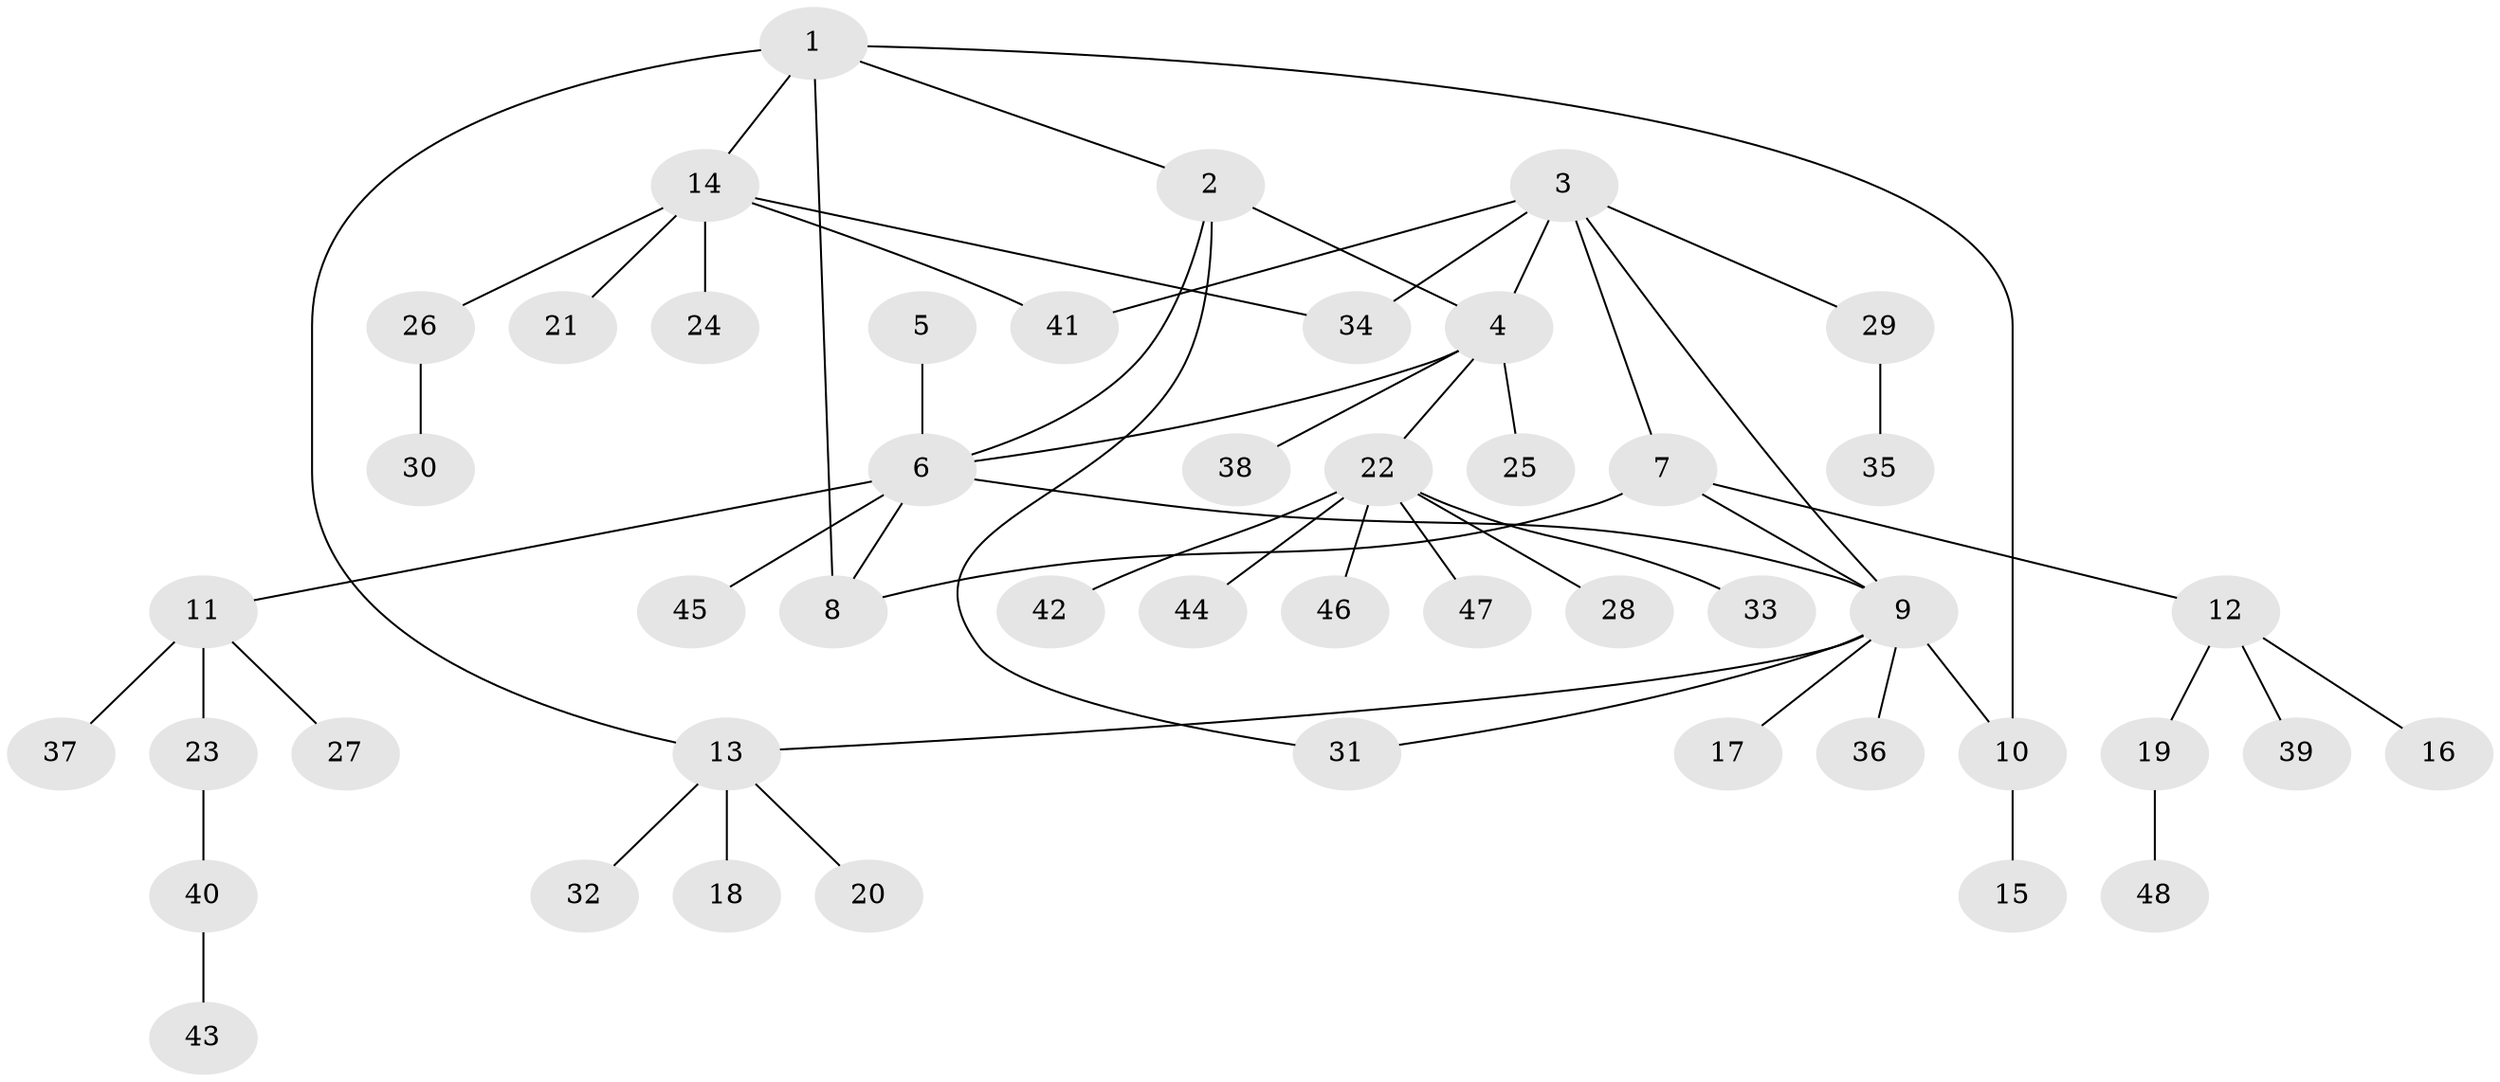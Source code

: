 // Generated by graph-tools (version 1.1) at 2025/02/03/09/25 03:02:51]
// undirected, 48 vertices, 57 edges
graph export_dot {
graph [start="1"]
  node [color=gray90,style=filled];
  1;
  2;
  3;
  4;
  5;
  6;
  7;
  8;
  9;
  10;
  11;
  12;
  13;
  14;
  15;
  16;
  17;
  18;
  19;
  20;
  21;
  22;
  23;
  24;
  25;
  26;
  27;
  28;
  29;
  30;
  31;
  32;
  33;
  34;
  35;
  36;
  37;
  38;
  39;
  40;
  41;
  42;
  43;
  44;
  45;
  46;
  47;
  48;
  1 -- 2;
  1 -- 8;
  1 -- 10;
  1 -- 13;
  1 -- 14;
  2 -- 4;
  2 -- 6;
  2 -- 31;
  3 -- 4;
  3 -- 7;
  3 -- 9;
  3 -- 29;
  3 -- 34;
  3 -- 41;
  4 -- 6;
  4 -- 22;
  4 -- 25;
  4 -- 38;
  5 -- 6;
  6 -- 8;
  6 -- 9;
  6 -- 11;
  6 -- 45;
  7 -- 8;
  7 -- 9;
  7 -- 12;
  9 -- 10;
  9 -- 13;
  9 -- 17;
  9 -- 31;
  9 -- 36;
  10 -- 15;
  11 -- 23;
  11 -- 27;
  11 -- 37;
  12 -- 16;
  12 -- 19;
  12 -- 39;
  13 -- 18;
  13 -- 20;
  13 -- 32;
  14 -- 21;
  14 -- 24;
  14 -- 26;
  14 -- 34;
  14 -- 41;
  19 -- 48;
  22 -- 28;
  22 -- 33;
  22 -- 42;
  22 -- 44;
  22 -- 46;
  22 -- 47;
  23 -- 40;
  26 -- 30;
  29 -- 35;
  40 -- 43;
}
